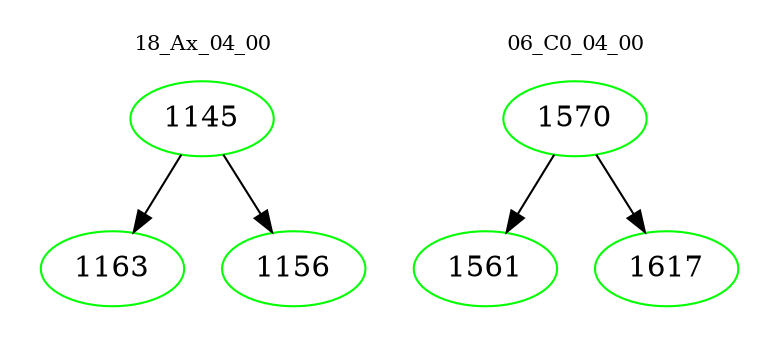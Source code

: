 digraph{
subgraph cluster_0 {
color = white
label = "18_Ax_04_00";
fontsize=10;
T0_1145 [label="1145", color="green"]
T0_1145 -> T0_1163 [color="black"]
T0_1163 [label="1163", color="green"]
T0_1145 -> T0_1156 [color="black"]
T0_1156 [label="1156", color="green"]
}
subgraph cluster_1 {
color = white
label = "06_C0_04_00";
fontsize=10;
T1_1570 [label="1570", color="green"]
T1_1570 -> T1_1561 [color="black"]
T1_1561 [label="1561", color="green"]
T1_1570 -> T1_1617 [color="black"]
T1_1617 [label="1617", color="green"]
}
}
